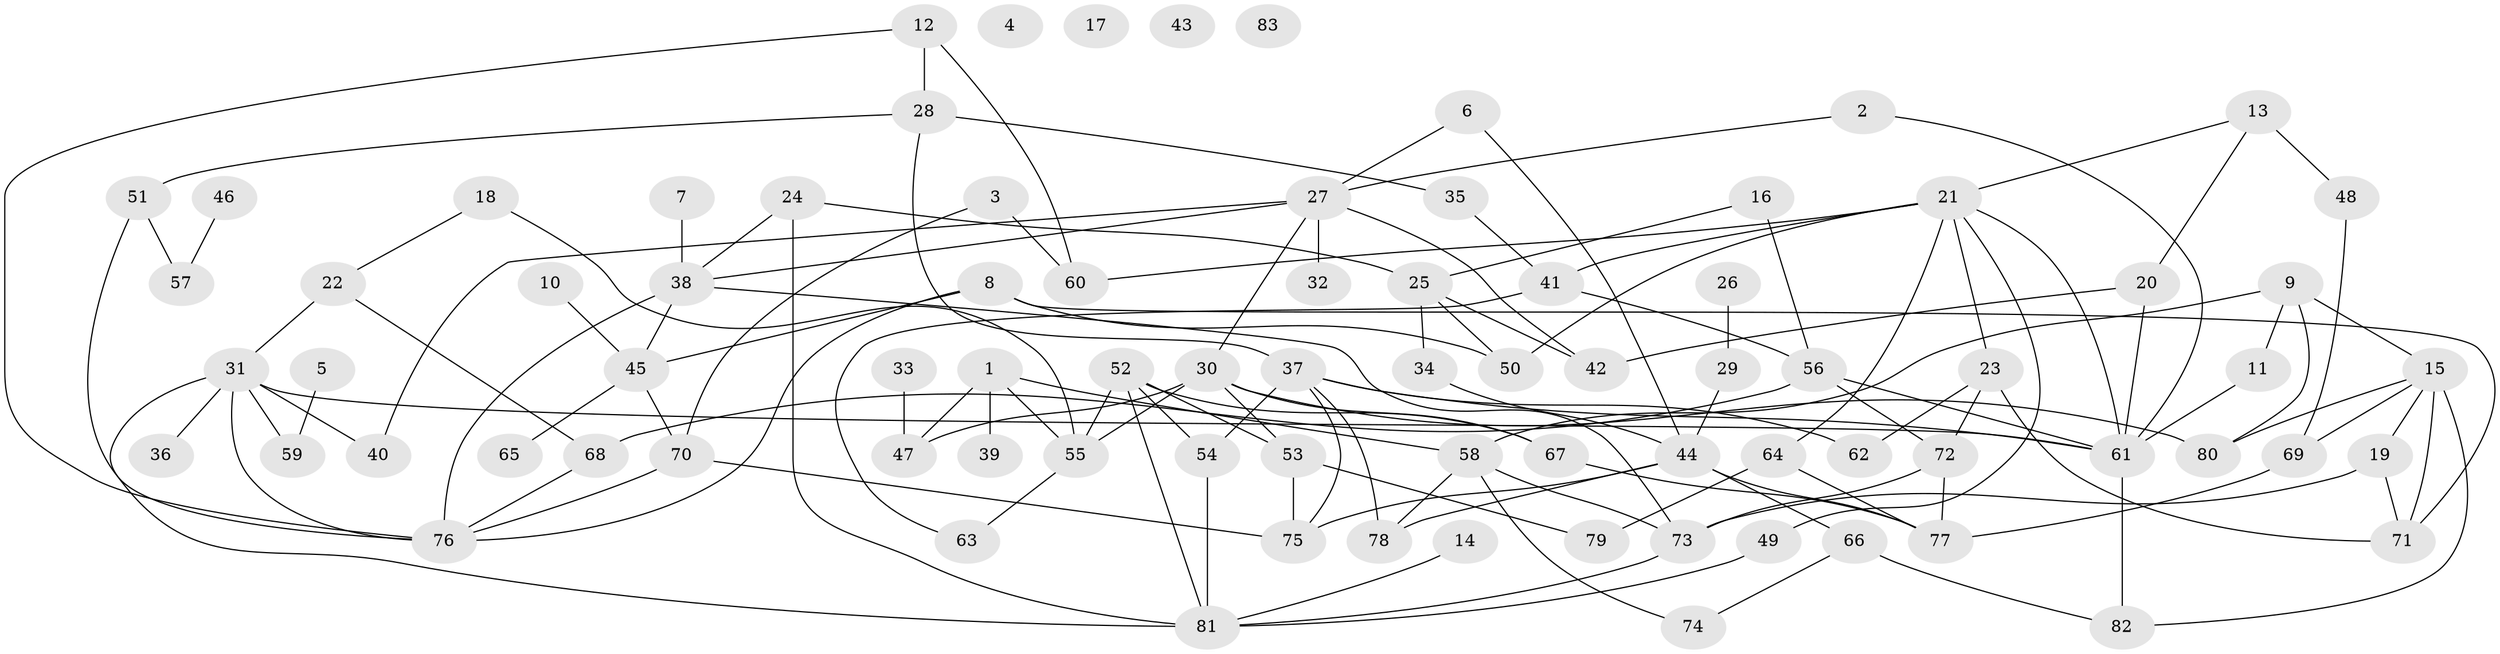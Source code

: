 // coarse degree distribution, {3: 0.19047619047619047, 7: 0.047619047619047616, 5: 0.23809523809523808, 4: 0.19047619047619047, 13: 0.047619047619047616, 1: 0.14285714285714285, 2: 0.09523809523809523, 6: 0.047619047619047616}
// Generated by graph-tools (version 1.1) at 2025/48/03/04/25 22:48:27]
// undirected, 83 vertices, 133 edges
graph export_dot {
  node [color=gray90,style=filled];
  1;
  2;
  3;
  4;
  5;
  6;
  7;
  8;
  9;
  10;
  11;
  12;
  13;
  14;
  15;
  16;
  17;
  18;
  19;
  20;
  21;
  22;
  23;
  24;
  25;
  26;
  27;
  28;
  29;
  30;
  31;
  32;
  33;
  34;
  35;
  36;
  37;
  38;
  39;
  40;
  41;
  42;
  43;
  44;
  45;
  46;
  47;
  48;
  49;
  50;
  51;
  52;
  53;
  54;
  55;
  56;
  57;
  58;
  59;
  60;
  61;
  62;
  63;
  64;
  65;
  66;
  67;
  68;
  69;
  70;
  71;
  72;
  73;
  74;
  75;
  76;
  77;
  78;
  79;
  80;
  81;
  82;
  83;
  1 -- 39;
  1 -- 47;
  1 -- 55;
  1 -- 58;
  2 -- 27;
  2 -- 61;
  3 -- 60;
  3 -- 70;
  5 -- 59;
  6 -- 27;
  6 -- 44;
  7 -- 38;
  8 -- 45;
  8 -- 50;
  8 -- 71;
  8 -- 76;
  9 -- 11;
  9 -- 15;
  9 -- 58;
  9 -- 80;
  10 -- 45;
  11 -- 61;
  12 -- 28;
  12 -- 60;
  12 -- 76;
  13 -- 20;
  13 -- 21;
  13 -- 48;
  14 -- 81;
  15 -- 19;
  15 -- 69;
  15 -- 71;
  15 -- 80;
  15 -- 82;
  16 -- 25;
  16 -- 56;
  18 -- 22;
  18 -- 55;
  19 -- 71;
  19 -- 73;
  20 -- 42;
  20 -- 61;
  21 -- 23;
  21 -- 41;
  21 -- 49;
  21 -- 50;
  21 -- 60;
  21 -- 61;
  21 -- 64;
  22 -- 31;
  22 -- 68;
  23 -- 62;
  23 -- 71;
  23 -- 72;
  24 -- 25;
  24 -- 38;
  24 -- 81;
  25 -- 34;
  25 -- 42;
  25 -- 50;
  26 -- 29;
  27 -- 30;
  27 -- 32;
  27 -- 38;
  27 -- 40;
  27 -- 42;
  28 -- 35;
  28 -- 37;
  28 -- 51;
  29 -- 44;
  30 -- 47;
  30 -- 53;
  30 -- 55;
  30 -- 67;
  30 -- 80;
  31 -- 36;
  31 -- 40;
  31 -- 59;
  31 -- 61;
  31 -- 76;
  31 -- 81;
  33 -- 47;
  34 -- 44;
  35 -- 41;
  37 -- 54;
  37 -- 61;
  37 -- 62;
  37 -- 75;
  37 -- 78;
  38 -- 45;
  38 -- 73;
  38 -- 76;
  41 -- 56;
  41 -- 63;
  44 -- 66;
  44 -- 75;
  44 -- 77;
  44 -- 78;
  45 -- 65;
  45 -- 70;
  46 -- 57;
  48 -- 69;
  49 -- 81;
  51 -- 57;
  51 -- 76;
  52 -- 53;
  52 -- 54;
  52 -- 55;
  52 -- 67;
  52 -- 81;
  53 -- 75;
  53 -- 79;
  54 -- 81;
  55 -- 63;
  56 -- 61;
  56 -- 68;
  56 -- 72;
  58 -- 73;
  58 -- 74;
  58 -- 78;
  61 -- 82;
  64 -- 77;
  64 -- 79;
  66 -- 74;
  66 -- 82;
  67 -- 77;
  68 -- 76;
  69 -- 77;
  70 -- 75;
  70 -- 76;
  72 -- 73;
  72 -- 77;
  73 -- 81;
}
